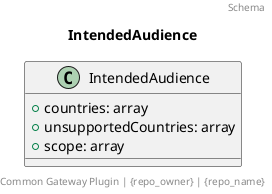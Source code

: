 @startuml
title: IntendedAudience
footer: Common Gateway Plugin | {repo_owner} | {repo_name} 
header: Schema

class IntendedAudience {
  + countries: array
  + unsupportedCountries: array
  + scope: array
}
@enduml
